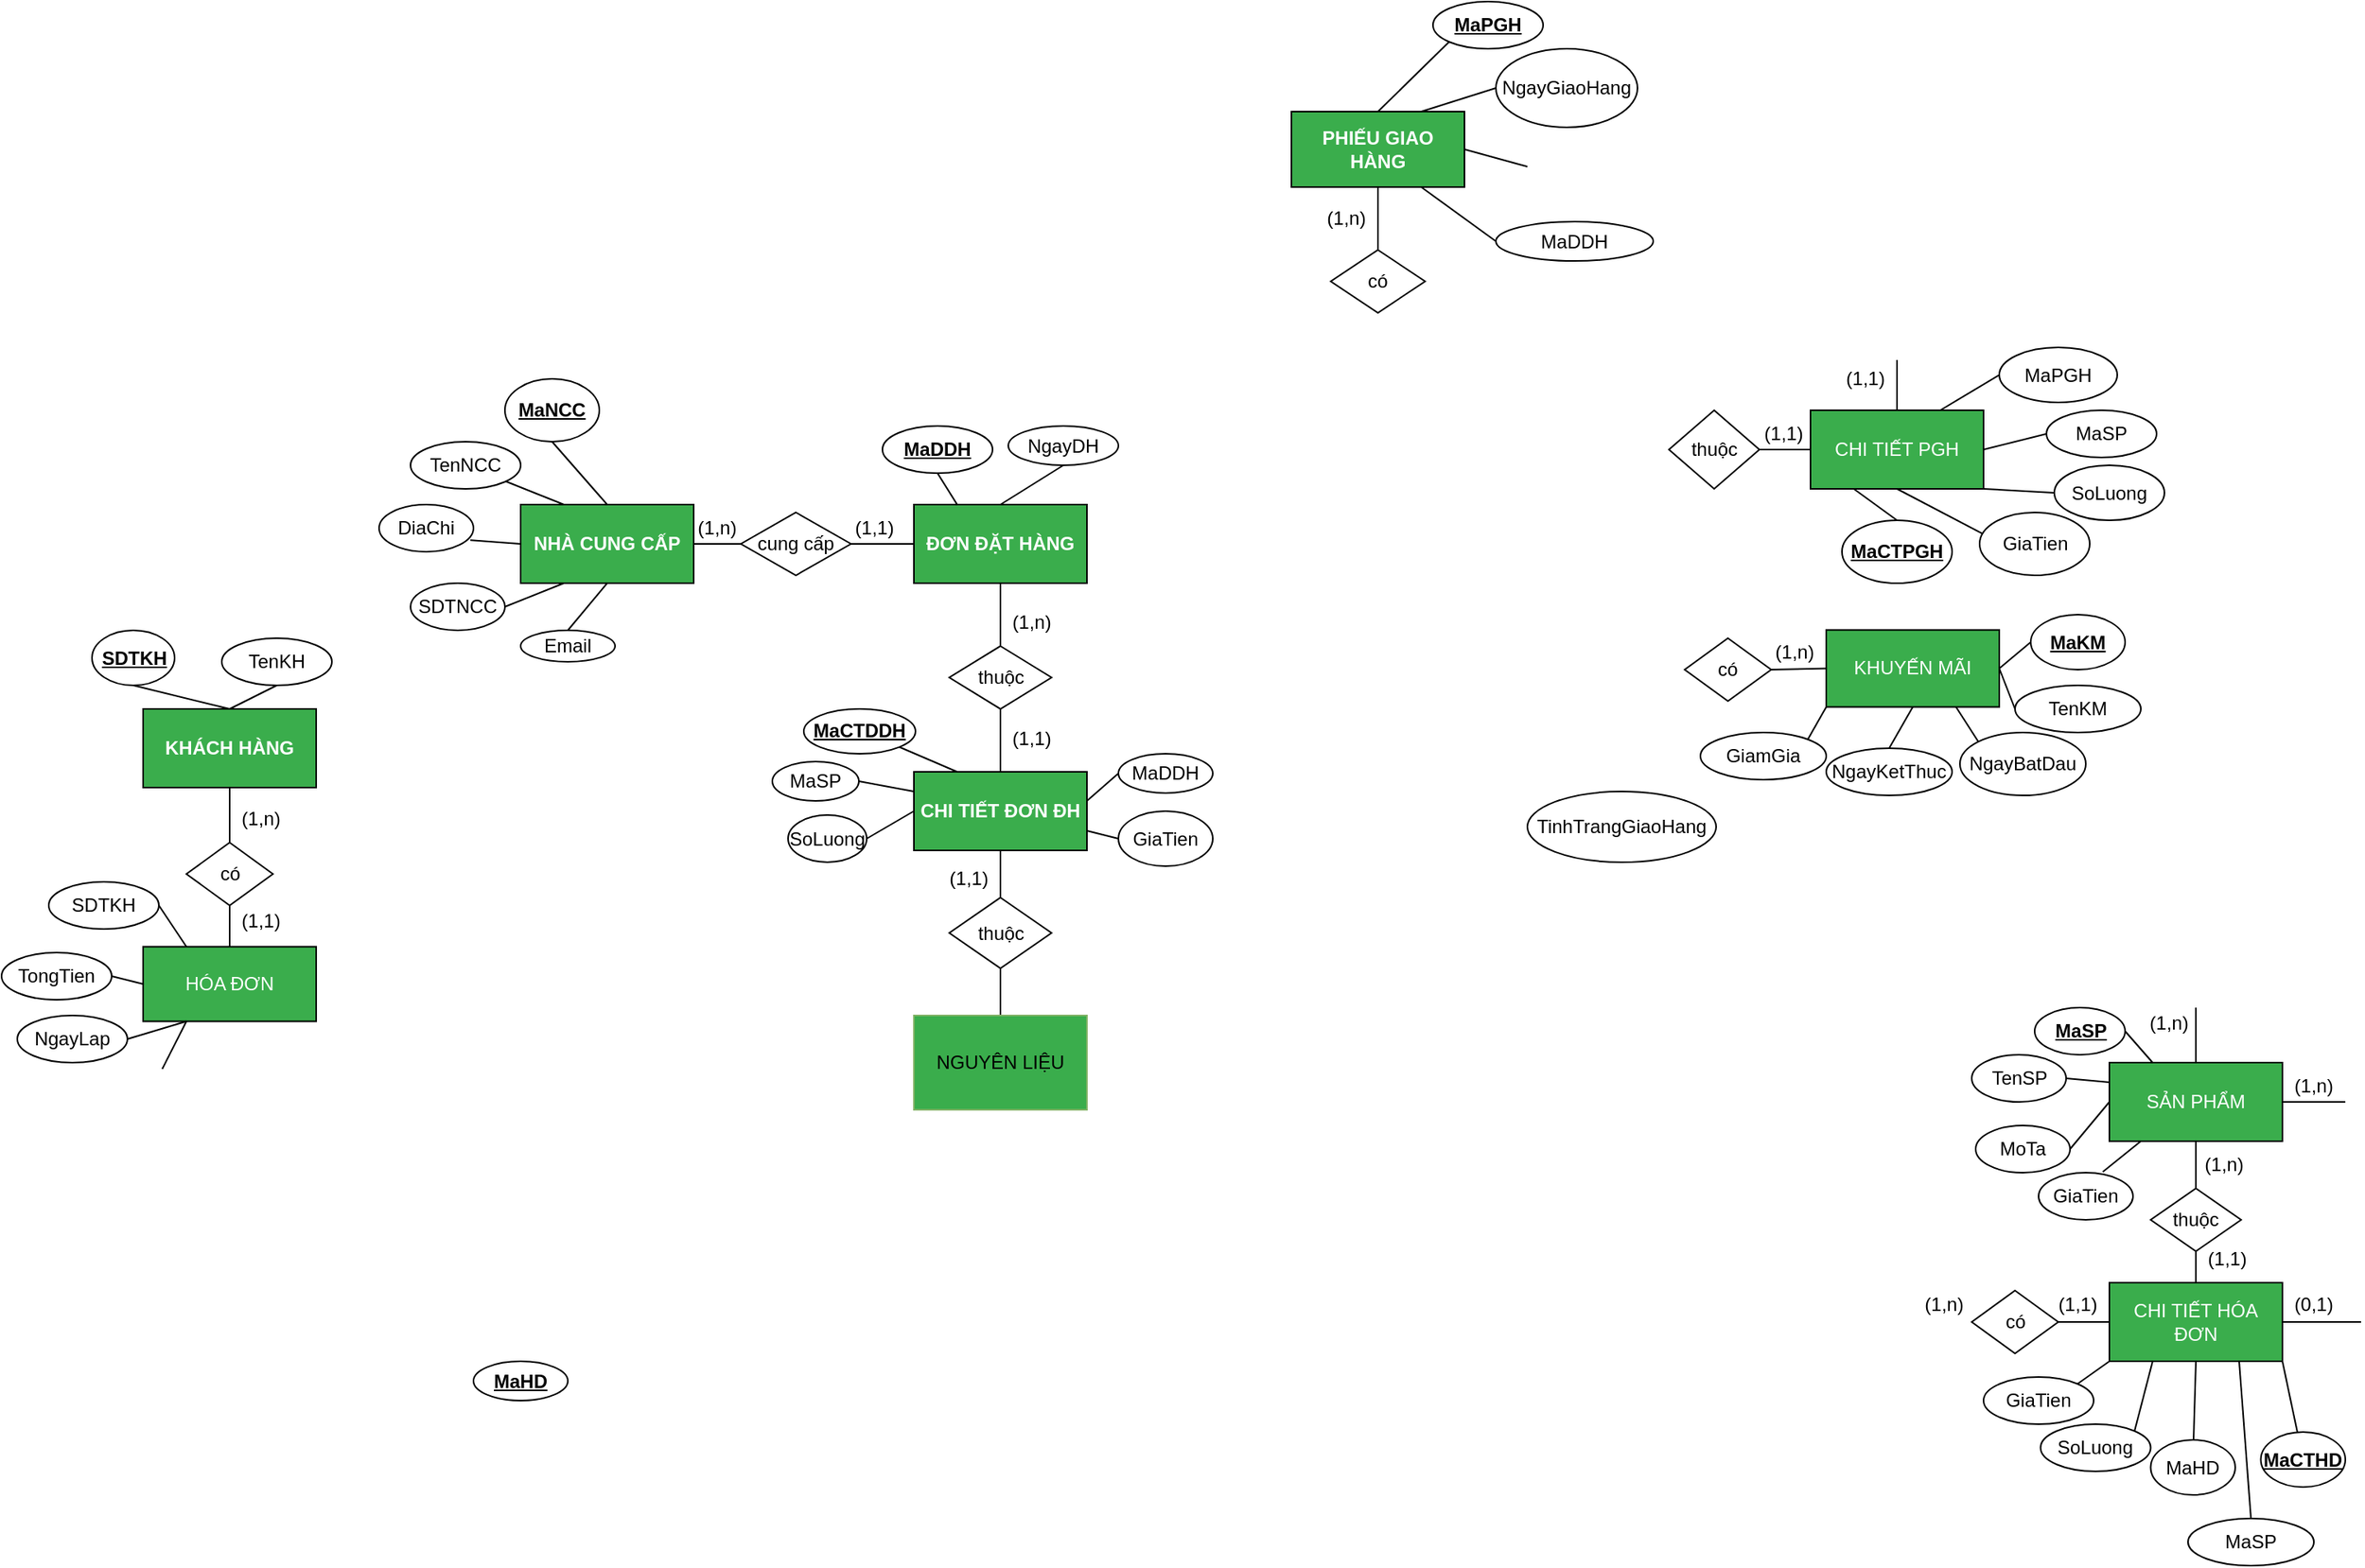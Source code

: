 <mxfile version="21.2.1" type="device">
  <diagram name="Trang-1" id="Jnu4Zh0SzcZ3p2nJcFpW">
    <mxGraphModel dx="2600" dy="1586" grid="1" gridSize="10" guides="1" tooltips="1" connect="1" arrows="1" fold="1" page="1" pageScale="1" pageWidth="1100" pageHeight="850" math="0" shadow="0">
      <root>
        <mxCell id="0" />
        <mxCell id="1" parent="0" />
        <mxCell id="5MQPCh5CGqPXgM4dFMeY-1" value="&lt;font color=&quot;#ffffff&quot;&gt;&lt;b&gt;NHÀ CUNG CẤP&lt;/b&gt;&lt;/font&gt;" style="rounded=0;whiteSpace=wrap;html=1;fillColor=#3AAD4C;" parent="1" vertex="1">
          <mxGeometry x="170" y="140" width="110" height="50" as="geometry" />
        </mxCell>
        <mxCell id="5MQPCh5CGqPXgM4dFMeY-3" value="NgayDH" style="ellipse;whiteSpace=wrap;html=1;" parent="1" vertex="1">
          <mxGeometry x="480" y="90" width="70" height="25" as="geometry" />
        </mxCell>
        <mxCell id="5MQPCh5CGqPXgM4dFMeY-4" value="&lt;b&gt;&lt;u&gt;MaDDH&lt;/u&gt;&lt;/b&gt;" style="ellipse;whiteSpace=wrap;html=1;" parent="1" vertex="1">
          <mxGeometry x="400" y="90" width="70" height="30" as="geometry" />
        </mxCell>
        <mxCell id="5MQPCh5CGqPXgM4dFMeY-5" value="Email" style="ellipse;whiteSpace=wrap;html=1;" parent="1" vertex="1">
          <mxGeometry x="170" y="220" width="60" height="20" as="geometry" />
        </mxCell>
        <mxCell id="5MQPCh5CGqPXgM4dFMeY-6" value="SDTNCC" style="ellipse;whiteSpace=wrap;html=1;" parent="1" vertex="1">
          <mxGeometry x="100" y="190" width="60" height="30" as="geometry" />
        </mxCell>
        <mxCell id="5MQPCh5CGqPXgM4dFMeY-7" value="DiaChi" style="ellipse;whiteSpace=wrap;html=1;" parent="1" vertex="1">
          <mxGeometry x="80" y="140" width="60" height="30" as="geometry" />
        </mxCell>
        <mxCell id="5MQPCh5CGqPXgM4dFMeY-8" value="TenNCC" style="ellipse;whiteSpace=wrap;html=1;" parent="1" vertex="1">
          <mxGeometry x="100" y="100" width="70" height="30" as="geometry" />
        </mxCell>
        <mxCell id="5MQPCh5CGqPXgM4dFMeY-9" value="&lt;b&gt;&lt;u&gt;MaNCC&lt;/u&gt;&lt;/b&gt;" style="ellipse;whiteSpace=wrap;html=1;" parent="1" vertex="1">
          <mxGeometry x="160" y="60" width="60" height="40" as="geometry" />
        </mxCell>
        <mxCell id="5MQPCh5CGqPXgM4dFMeY-10" value="" style="endArrow=none;html=1;rounded=0;exitX=0.5;exitY=1;exitDx=0;exitDy=0;entryX=0.5;entryY=0;entryDx=0;entryDy=0;" parent="1" source="5MQPCh5CGqPXgM4dFMeY-9" target="5MQPCh5CGqPXgM4dFMeY-1" edge="1">
          <mxGeometry width="50" height="50" relative="1" as="geometry">
            <mxPoint x="320" y="160" as="sourcePoint" />
            <mxPoint x="370" y="110" as="targetPoint" />
          </mxGeometry>
        </mxCell>
        <mxCell id="5MQPCh5CGqPXgM4dFMeY-11" value="" style="endArrow=none;html=1;rounded=0;entryX=0.25;entryY=0;entryDx=0;entryDy=0;" parent="1" source="5MQPCh5CGqPXgM4dFMeY-8" target="5MQPCh5CGqPXgM4dFMeY-1" edge="1">
          <mxGeometry width="50" height="50" relative="1" as="geometry">
            <mxPoint x="330" y="170" as="sourcePoint" />
            <mxPoint x="380" y="120" as="targetPoint" />
          </mxGeometry>
        </mxCell>
        <mxCell id="5MQPCh5CGqPXgM4dFMeY-12" value="" style="endArrow=none;html=1;rounded=0;exitX=0.967;exitY=0.753;exitDx=0;exitDy=0;exitPerimeter=0;entryX=0;entryY=0.5;entryDx=0;entryDy=0;" parent="1" source="5MQPCh5CGqPXgM4dFMeY-7" target="5MQPCh5CGqPXgM4dFMeY-1" edge="1">
          <mxGeometry width="50" height="50" relative="1" as="geometry">
            <mxPoint x="340" y="180" as="sourcePoint" />
            <mxPoint x="390" y="130" as="targetPoint" />
          </mxGeometry>
        </mxCell>
        <mxCell id="5MQPCh5CGqPXgM4dFMeY-13" value="" style="endArrow=none;html=1;rounded=0;exitX=1;exitY=0.5;exitDx=0;exitDy=0;entryX=0.25;entryY=1;entryDx=0;entryDy=0;" parent="1" source="5MQPCh5CGqPXgM4dFMeY-6" target="5MQPCh5CGqPXgM4dFMeY-1" edge="1">
          <mxGeometry width="50" height="50" relative="1" as="geometry">
            <mxPoint x="350" y="190" as="sourcePoint" />
            <mxPoint x="400" y="140" as="targetPoint" />
          </mxGeometry>
        </mxCell>
        <mxCell id="5MQPCh5CGqPXgM4dFMeY-14" value="" style="endArrow=none;html=1;rounded=0;exitX=0.5;exitY=0;exitDx=0;exitDy=0;entryX=0.5;entryY=1;entryDx=0;entryDy=0;" parent="1" source="5MQPCh5CGqPXgM4dFMeY-5" target="5MQPCh5CGqPXgM4dFMeY-1" edge="1">
          <mxGeometry width="50" height="50" relative="1" as="geometry">
            <mxPoint x="360" y="200" as="sourcePoint" />
            <mxPoint x="410" y="150" as="targetPoint" />
          </mxGeometry>
        </mxCell>
        <mxCell id="5MQPCh5CGqPXgM4dFMeY-15" value="" style="endArrow=none;html=1;rounded=0;exitX=1;exitY=0.5;exitDx=0;exitDy=0;entryX=0;entryY=0.5;entryDx=0;entryDy=0;" parent="1" source="5MQPCh5CGqPXgM4dFMeY-1" target="5MQPCh5CGqPXgM4dFMeY-16" edge="1">
          <mxGeometry width="50" height="50" relative="1" as="geometry">
            <mxPoint x="330" y="260" as="sourcePoint" />
            <mxPoint x="390" y="210" as="targetPoint" />
          </mxGeometry>
        </mxCell>
        <mxCell id="5MQPCh5CGqPXgM4dFMeY-16" value="cung cấp" style="rhombus;whiteSpace=wrap;html=1;" parent="1" vertex="1">
          <mxGeometry x="310" y="145" width="70" height="40" as="geometry" />
        </mxCell>
        <mxCell id="5MQPCh5CGqPXgM4dFMeY-18" value="" style="endArrow=none;html=1;rounded=0;exitX=1;exitY=0.5;exitDx=0;exitDy=0;entryX=0;entryY=0.5;entryDx=0;entryDy=0;" parent="1" source="5MQPCh5CGqPXgM4dFMeY-16" target="5MQPCh5CGqPXgM4dFMeY-19" edge="1">
          <mxGeometry width="50" height="50" relative="1" as="geometry">
            <mxPoint x="370" y="280" as="sourcePoint" />
            <mxPoint x="400" y="170" as="targetPoint" />
          </mxGeometry>
        </mxCell>
        <mxCell id="5MQPCh5CGqPXgM4dFMeY-19" value="&lt;font color=&quot;#ffffff&quot;&gt;&lt;b&gt;ĐƠN ĐẶT HÀNG&lt;/b&gt;&lt;/font&gt;" style="rounded=0;whiteSpace=wrap;html=1;fillColor=#3AAD4C;" parent="1" vertex="1">
          <mxGeometry x="420" y="140" width="110" height="50" as="geometry" />
        </mxCell>
        <mxCell id="5MQPCh5CGqPXgM4dFMeY-20" value="" style="endArrow=none;html=1;rounded=0;exitX=0.5;exitY=1;exitDx=0;exitDy=0;entryX=0.5;entryY=0;entryDx=0;entryDy=0;" parent="1" source="5MQPCh5CGqPXgM4dFMeY-3" target="5MQPCh5CGqPXgM4dFMeY-19" edge="1">
          <mxGeometry width="50" height="50" relative="1" as="geometry">
            <mxPoint x="510" y="320" as="sourcePoint" />
            <mxPoint x="560" y="270" as="targetPoint" />
          </mxGeometry>
        </mxCell>
        <mxCell id="5MQPCh5CGqPXgM4dFMeY-21" value="" style="endArrow=none;html=1;rounded=0;entryX=0.5;entryY=1;entryDx=0;entryDy=0;exitX=0.25;exitY=0;exitDx=0;exitDy=0;" parent="1" source="5MQPCh5CGqPXgM4dFMeY-19" target="5MQPCh5CGqPXgM4dFMeY-4" edge="1">
          <mxGeometry width="50" height="50" relative="1" as="geometry">
            <mxPoint x="430" y="290" as="sourcePoint" />
            <mxPoint x="480" y="240" as="targetPoint" />
          </mxGeometry>
        </mxCell>
        <mxCell id="5MQPCh5CGqPXgM4dFMeY-22" value="" style="endArrow=none;html=1;rounded=0;entryX=0.5;entryY=1;entryDx=0;entryDy=0;exitX=0.5;exitY=0;exitDx=0;exitDy=0;" parent="1" source="5MQPCh5CGqPXgM4dFMeY-24" target="5MQPCh5CGqPXgM4dFMeY-19" edge="1">
          <mxGeometry width="50" height="50" relative="1" as="geometry">
            <mxPoint x="470" y="240" as="sourcePoint" />
            <mxPoint x="450" y="350" as="targetPoint" />
          </mxGeometry>
        </mxCell>
        <mxCell id="5MQPCh5CGqPXgM4dFMeY-23" value="&lt;b&gt;&lt;font color=&quot;#ffffff&quot;&gt;CHI TIẾT ĐƠN ĐH&lt;/font&gt;&lt;/b&gt;" style="rounded=0;whiteSpace=wrap;html=1;fillColor=#3AAD4C;" parent="1" vertex="1">
          <mxGeometry x="420" y="310" width="110" height="50" as="geometry" />
        </mxCell>
        <mxCell id="5MQPCh5CGqPXgM4dFMeY-24" value="thuộc" style="rhombus;whiteSpace=wrap;html=1;" parent="1" vertex="1">
          <mxGeometry x="442.5" y="230" width="65" height="40" as="geometry" />
        </mxCell>
        <mxCell id="5MQPCh5CGqPXgM4dFMeY-25" value="" style="endArrow=none;html=1;rounded=0;entryX=0.5;entryY=1;entryDx=0;entryDy=0;exitX=0.5;exitY=0;exitDx=0;exitDy=0;" parent="1" source="5MQPCh5CGqPXgM4dFMeY-23" target="5MQPCh5CGqPXgM4dFMeY-24" edge="1">
          <mxGeometry width="50" height="50" relative="1" as="geometry">
            <mxPoint x="475" y="340" as="sourcePoint" />
            <mxPoint x="520" y="330" as="targetPoint" />
          </mxGeometry>
        </mxCell>
        <mxCell id="5MQPCh5CGqPXgM4dFMeY-26" value="GiaTien" style="ellipse;whiteSpace=wrap;html=1;" parent="1" vertex="1">
          <mxGeometry x="550" y="335" width="60" height="35" as="geometry" />
        </mxCell>
        <mxCell id="5MQPCh5CGqPXgM4dFMeY-27" value="GiaTien" style="ellipse;whiteSpace=wrap;html=1;" parent="1" vertex="1">
          <mxGeometry x="1135" y="565" width="60" height="30" as="geometry" />
        </mxCell>
        <mxCell id="5MQPCh5CGqPXgM4dFMeY-28" value="MoTa" style="ellipse;whiteSpace=wrap;html=1;" parent="1" vertex="1">
          <mxGeometry x="1095" y="535" width="60" height="30" as="geometry" />
        </mxCell>
        <mxCell id="5MQPCh5CGqPXgM4dFMeY-29" value="TenSP" style="ellipse;whiteSpace=wrap;html=1;" parent="1" vertex="1">
          <mxGeometry x="1092.5" y="490" width="60" height="30" as="geometry" />
        </mxCell>
        <mxCell id="5MQPCh5CGqPXgM4dFMeY-30" value="&lt;b&gt;&lt;u&gt;MaSP&lt;/u&gt;&lt;/b&gt;" style="ellipse;whiteSpace=wrap;html=1;" parent="1" vertex="1">
          <mxGeometry x="1132.5" y="460" width="57.5" height="30" as="geometry" />
        </mxCell>
        <mxCell id="5MQPCh5CGqPXgM4dFMeY-32" value="SoLuong" style="ellipse;whiteSpace=wrap;html=1;" parent="1" vertex="1">
          <mxGeometry x="340" y="337.5" width="50" height="30" as="geometry" />
        </mxCell>
        <mxCell id="5MQPCh5CGqPXgM4dFMeY-33" value="MaSP" style="ellipse;whiteSpace=wrap;html=1;" parent="1" vertex="1">
          <mxGeometry x="330" y="303.5" width="55" height="25" as="geometry" />
        </mxCell>
        <mxCell id="5MQPCh5CGqPXgM4dFMeY-34" value="&lt;b&gt;&lt;u&gt;MaCTDDH&lt;/u&gt;&lt;/b&gt;" style="ellipse;whiteSpace=wrap;html=1;" parent="1" vertex="1">
          <mxGeometry x="350" y="270" width="71" height="28.5" as="geometry" />
        </mxCell>
        <mxCell id="5MQPCh5CGqPXgM4dFMeY-35" value="" style="endArrow=none;html=1;rounded=0;entryX=0.5;entryY=1;entryDx=0;entryDy=0;exitX=0.5;exitY=0;exitDx=0;exitDy=0;" parent="1" source="5MQPCh5CGqPXgM4dFMeY-36" target="5MQPCh5CGqPXgM4dFMeY-23" edge="1">
          <mxGeometry width="50" height="50" relative="1" as="geometry">
            <mxPoint x="475" y="400" as="sourcePoint" />
            <mxPoint x="560" y="270" as="targetPoint" />
          </mxGeometry>
        </mxCell>
        <mxCell id="5MQPCh5CGqPXgM4dFMeY-36" value="thuộc" style="rhombus;whiteSpace=wrap;html=1;" parent="1" vertex="1">
          <mxGeometry x="442.5" y="390" width="65" height="45" as="geometry" />
        </mxCell>
        <mxCell id="5MQPCh5CGqPXgM4dFMeY-37" value="" style="endArrow=none;html=1;rounded=0;entryX=0.5;entryY=1;entryDx=0;entryDy=0;exitX=0.5;exitY=0;exitDx=0;exitDy=0;" parent="1" source="5MQPCh5CGqPXgM4dFMeY-38" edge="1">
          <mxGeometry width="50" height="50" relative="1" as="geometry">
            <mxPoint x="1235" y="495" as="sourcePoint" />
            <mxPoint x="1235" y="460" as="targetPoint" />
          </mxGeometry>
        </mxCell>
        <mxCell id="5MQPCh5CGqPXgM4dFMeY-38" value="&lt;font color=&quot;#ffffff&quot;&gt;SẢN PHẨM&lt;/font&gt;" style="rounded=0;whiteSpace=wrap;html=1;fillColor=#3AAD4C;" parent="1" vertex="1">
          <mxGeometry x="1180" y="495" width="110" height="50" as="geometry" />
        </mxCell>
        <mxCell id="5MQPCh5CGqPXgM4dFMeY-40" value="" style="endArrow=none;html=1;rounded=0;exitX=0;exitY=0.5;exitDx=0;exitDy=0;entryX=1;entryY=0.25;entryDx=0;entryDy=0;" parent="1" source="5MQPCh5CGqPXgM4dFMeY-26" edge="1">
          <mxGeometry width="50" height="50" relative="1" as="geometry">
            <mxPoint x="710" y="317.5" as="sourcePoint" />
            <mxPoint x="530" y="347.5" as="targetPoint" />
          </mxGeometry>
        </mxCell>
        <mxCell id="5MQPCh5CGqPXgM4dFMeY-41" value="" style="endArrow=none;html=1;rounded=0;exitX=1;exitY=0.5;exitDx=0;exitDy=0;entryX=0;entryY=0.5;entryDx=0;entryDy=0;" parent="1" source="5MQPCh5CGqPXgM4dFMeY-32" target="5MQPCh5CGqPXgM4dFMeY-23" edge="1">
          <mxGeometry width="50" height="50" relative="1" as="geometry">
            <mxPoint x="510" y="320" as="sourcePoint" />
            <mxPoint x="560" y="270" as="targetPoint" />
          </mxGeometry>
        </mxCell>
        <mxCell id="5MQPCh5CGqPXgM4dFMeY-42" value="" style="endArrow=none;html=1;rounded=0;entryX=1;entryY=0.5;entryDx=0;entryDy=0;exitX=0;exitY=0.25;exitDx=0;exitDy=0;" parent="1" source="5MQPCh5CGqPXgM4dFMeY-23" target="5MQPCh5CGqPXgM4dFMeY-33" edge="1">
          <mxGeometry width="50" height="50" relative="1" as="geometry">
            <mxPoint x="525" y="310" as="sourcePoint" />
            <mxPoint x="575" y="260" as="targetPoint" />
          </mxGeometry>
        </mxCell>
        <mxCell id="5MQPCh5CGqPXgM4dFMeY-43" value="" style="endArrow=none;html=1;rounded=0;entryX=1;entryY=1;entryDx=0;entryDy=0;exitX=0.25;exitY=0;exitDx=0;exitDy=0;" parent="1" source="5MQPCh5CGqPXgM4dFMeY-23" target="5MQPCh5CGqPXgM4dFMeY-34" edge="1">
          <mxGeometry width="50" height="50" relative="1" as="geometry">
            <mxPoint x="510" y="320" as="sourcePoint" />
            <mxPoint x="560" y="270" as="targetPoint" />
          </mxGeometry>
        </mxCell>
        <mxCell id="5MQPCh5CGqPXgM4dFMeY-44" value="" style="endArrow=none;html=1;rounded=0;" parent="1" edge="1">
          <mxGeometry width="50" height="50" relative="1" as="geometry">
            <mxPoint x="1105" y="470" as="sourcePoint" />
            <mxPoint x="1105" y="470" as="targetPoint" />
            <Array as="points">
              <mxPoint x="1105" y="470" />
            </Array>
          </mxGeometry>
        </mxCell>
        <mxCell id="5MQPCh5CGqPXgM4dFMeY-49" value="" style="endArrow=none;html=1;rounded=0;entryX=0.5;entryY=1;entryDx=0;entryDy=0;exitX=0.5;exitY=0;exitDx=0;exitDy=0;" parent="1" source="5MQPCh5CGqPXgM4dFMeY-50" target="5MQPCh5CGqPXgM4dFMeY-38" edge="1">
          <mxGeometry width="50" height="50" relative="1" as="geometry">
            <mxPoint x="1235" y="585" as="sourcePoint" />
            <mxPoint x="1180" y="595" as="targetPoint" />
          </mxGeometry>
        </mxCell>
        <mxCell id="5MQPCh5CGqPXgM4dFMeY-50" value="thuộc" style="rhombus;whiteSpace=wrap;html=1;" parent="1" vertex="1">
          <mxGeometry x="1206.25" y="575" width="57.5" height="40" as="geometry" />
        </mxCell>
        <mxCell id="5MQPCh5CGqPXgM4dFMeY-51" value="" style="endArrow=none;html=1;rounded=0;entryX=0.5;entryY=1;entryDx=0;entryDy=0;exitX=0.5;exitY=0;exitDx=0;exitDy=0;" parent="1" source="5MQPCh5CGqPXgM4dFMeY-52" target="5MQPCh5CGqPXgM4dFMeY-50" edge="1">
          <mxGeometry width="50" height="50" relative="1" as="geometry">
            <mxPoint x="1235" y="645" as="sourcePoint" />
            <mxPoint x="1180" y="665" as="targetPoint" />
          </mxGeometry>
        </mxCell>
        <mxCell id="5MQPCh5CGqPXgM4dFMeY-52" value="&lt;font color=&quot;#ffffff&quot;&gt;CHI TIẾT HÓA ĐƠN&lt;/font&gt;" style="rounded=0;whiteSpace=wrap;html=1;fillColor=#3AAD4C;" parent="1" vertex="1">
          <mxGeometry x="1180" y="635" width="110" height="50" as="geometry" />
        </mxCell>
        <mxCell id="5MQPCh5CGqPXgM4dFMeY-53" value="" style="endArrow=none;html=1;rounded=0;entryX=0;entryY=0.5;entryDx=0;entryDy=0;exitX=1;exitY=0.5;exitDx=0;exitDy=0;" parent="1" source="5MQPCh5CGqPXgM4dFMeY-54" target="5MQPCh5CGqPXgM4dFMeY-52" edge="1">
          <mxGeometry width="50" height="50" relative="1" as="geometry">
            <mxPoint x="1235" y="715" as="sourcePoint" />
            <mxPoint x="1320" y="475" as="targetPoint" />
            <Array as="points" />
          </mxGeometry>
        </mxCell>
        <mxCell id="5MQPCh5CGqPXgM4dFMeY-54" value="có" style="rhombus;whiteSpace=wrap;html=1;" parent="1" vertex="1">
          <mxGeometry x="1092.5" y="640" width="55" height="40" as="geometry" />
        </mxCell>
        <mxCell id="5MQPCh5CGqPXgM4dFMeY-56" value="&lt;font color=&quot;#ffffff&quot;&gt;HÓA ĐƠN&lt;/font&gt;" style="rounded=0;whiteSpace=wrap;html=1;fillColor=#3AAD4C;" parent="1" vertex="1">
          <mxGeometry x="-70" y="421.25" width="110" height="47.5" as="geometry" />
        </mxCell>
        <mxCell id="5MQPCh5CGqPXgM4dFMeY-57" value="&lt;font color=&quot;#ffffff&quot;&gt;KHUYẾN MÃI&lt;/font&gt;" style="rounded=0;whiteSpace=wrap;html=1;fillColor=#3AAD4C;" parent="1" vertex="1">
          <mxGeometry x="1000" y="219.75" width="110" height="49" as="geometry" />
        </mxCell>
        <mxCell id="5MQPCh5CGqPXgM4dFMeY-58" value="có" style="rhombus;whiteSpace=wrap;html=1;" parent="1" vertex="1">
          <mxGeometry x="910" y="225" width="55" height="40" as="geometry" />
        </mxCell>
        <mxCell id="5MQPCh5CGqPXgM4dFMeY-59" value="" style="endArrow=none;html=1;rounded=0;entryX=1;entryY=0.5;entryDx=0;entryDy=0;exitX=0;exitY=0.5;exitDx=0;exitDy=0;" parent="1" source="5MQPCh5CGqPXgM4dFMeY-57" target="5MQPCh5CGqPXgM4dFMeY-58" edge="1">
          <mxGeometry width="50" height="50" relative="1" as="geometry">
            <mxPoint x="520" y="410" as="sourcePoint" />
            <mxPoint x="570" y="360" as="targetPoint" />
          </mxGeometry>
        </mxCell>
        <mxCell id="5MQPCh5CGqPXgM4dFMeY-60" value="" style="endArrow=none;html=1;rounded=0;entryX=1;entryY=0.5;entryDx=0;entryDy=0;exitX=0;exitY=0.5;exitDx=0;exitDy=0;" parent="1" target="5MQPCh5CGqPXgM4dFMeY-52" edge="1">
          <mxGeometry width="50" height="50" relative="1" as="geometry">
            <mxPoint x="1340" y="660" as="sourcePoint" />
            <mxPoint x="1230" y="585" as="targetPoint" />
          </mxGeometry>
        </mxCell>
        <mxCell id="5MQPCh5CGqPXgM4dFMeY-61" value="" style="endArrow=none;html=1;rounded=0;entryX=0.5;entryY=0;entryDx=0;entryDy=0;exitX=0.5;exitY=1;exitDx=0;exitDy=0;" parent="1" source="5MQPCh5CGqPXgM4dFMeY-62" target="5MQPCh5CGqPXgM4dFMeY-56" edge="1">
          <mxGeometry width="50" height="50" relative="1" as="geometry">
            <mxPoint x="-15" y="380" as="sourcePoint" />
            <mxPoint x="290" y="220" as="targetPoint" />
          </mxGeometry>
        </mxCell>
        <mxCell id="5MQPCh5CGqPXgM4dFMeY-62" value="có" style="rhombus;whiteSpace=wrap;html=1;" parent="1" vertex="1">
          <mxGeometry x="-42.5" y="355" width="55" height="40" as="geometry" />
        </mxCell>
        <mxCell id="5MQPCh5CGqPXgM4dFMeY-63" value="" style="endArrow=none;html=1;rounded=0;exitX=0.5;exitY=0;exitDx=0;exitDy=0;entryX=0.5;entryY=1;entryDx=0;entryDy=0;" parent="1" source="5MQPCh5CGqPXgM4dFMeY-62" target="5MQPCh5CGqPXgM4dFMeY-64" edge="1">
          <mxGeometry width="50" height="50" relative="1" as="geometry">
            <mxPoint x="50" y="455" as="sourcePoint" />
            <mxPoint x="-15" y="330" as="targetPoint" />
          </mxGeometry>
        </mxCell>
        <mxCell id="5MQPCh5CGqPXgM4dFMeY-64" value="&lt;b&gt;&lt;font color=&quot;#ffffff&quot;&gt;KHÁCH HÀNG&lt;/font&gt;&lt;/b&gt;" style="rounded=0;whiteSpace=wrap;html=1;fillColor=#3AAD4C;" parent="1" vertex="1">
          <mxGeometry x="-70" y="270" width="110" height="50" as="geometry" />
        </mxCell>
        <mxCell id="5MQPCh5CGqPXgM4dFMeY-66" value="" style="endArrow=none;html=1;rounded=0;entryX=1;entryY=0.5;entryDx=0;entryDy=0;exitX=0.25;exitY=0;exitDx=0;exitDy=0;" parent="1" source="5MQPCh5CGqPXgM4dFMeY-38" target="5MQPCh5CGqPXgM4dFMeY-30" edge="1">
          <mxGeometry width="50" height="50" relative="1" as="geometry">
            <mxPoint x="1250" y="485" as="sourcePoint" />
            <mxPoint x="1300" y="435" as="targetPoint" />
          </mxGeometry>
        </mxCell>
        <mxCell id="5MQPCh5CGqPXgM4dFMeY-67" value="" style="endArrow=none;html=1;rounded=0;exitX=0.68;exitY=-0.016;exitDx=0;exitDy=0;exitPerimeter=0;" parent="1" source="5MQPCh5CGqPXgM4dFMeY-27" edge="1">
          <mxGeometry width="50" height="50" relative="1" as="geometry">
            <mxPoint x="1250" y="485" as="sourcePoint" />
            <mxPoint x="1200" y="545" as="targetPoint" />
          </mxGeometry>
        </mxCell>
        <mxCell id="5MQPCh5CGqPXgM4dFMeY-68" value="" style="endArrow=none;html=1;rounded=0;exitX=1;exitY=0.5;exitDx=0;exitDy=0;entryX=0;entryY=0.5;entryDx=0;entryDy=0;" parent="1" source="5MQPCh5CGqPXgM4dFMeY-28" target="5MQPCh5CGqPXgM4dFMeY-38" edge="1">
          <mxGeometry width="50" height="50" relative="1" as="geometry">
            <mxPoint x="1250" y="485" as="sourcePoint" />
            <mxPoint x="1300" y="435" as="targetPoint" />
          </mxGeometry>
        </mxCell>
        <mxCell id="5MQPCh5CGqPXgM4dFMeY-69" value="" style="endArrow=none;html=1;rounded=0;entryX=1;entryY=0.5;entryDx=0;entryDy=0;exitX=0;exitY=0.25;exitDx=0;exitDy=0;" parent="1" source="5MQPCh5CGqPXgM4dFMeY-38" target="5MQPCh5CGqPXgM4dFMeY-29" edge="1">
          <mxGeometry width="50" height="50" relative="1" as="geometry">
            <mxPoint x="1250" y="485" as="sourcePoint" />
            <mxPoint x="1300" y="435" as="targetPoint" />
          </mxGeometry>
        </mxCell>
        <mxCell id="5MQPCh5CGqPXgM4dFMeY-70" value="" style="endArrow=none;html=1;rounded=0;entryX=1;entryY=0.5;entryDx=0;entryDy=0;exitX=0;exitY=0.5;exitDx=0;exitDy=0;" parent="1" target="5MQPCh5CGqPXgM4dFMeY-38" edge="1">
          <mxGeometry width="50" height="50" relative="1" as="geometry">
            <mxPoint x="1330" y="520" as="sourcePoint" />
            <mxPoint x="1300" y="435" as="targetPoint" />
          </mxGeometry>
        </mxCell>
        <mxCell id="5MQPCh5CGqPXgM4dFMeY-71" value="thuộc" style="rhombus;whiteSpace=wrap;html=1;" parent="1" vertex="1">
          <mxGeometry x="900" y="80" width="57.5" height="50" as="geometry" />
        </mxCell>
        <mxCell id="5MQPCh5CGqPXgM4dFMeY-73" value="" style="endArrow=none;html=1;rounded=0;exitX=1;exitY=0.5;exitDx=0;exitDy=0;entryX=0;entryY=0.5;entryDx=0;entryDy=0;" parent="1" source="5MQPCh5CGqPXgM4dFMeY-71" target="5MQPCh5CGqPXgM4dFMeY-74" edge="1">
          <mxGeometry width="50" height="50" relative="1" as="geometry">
            <mxPoint x="1030" y="130" as="sourcePoint" />
            <mxPoint x="990" y="105" as="targetPoint" />
            <Array as="points" />
          </mxGeometry>
        </mxCell>
        <mxCell id="5MQPCh5CGqPXgM4dFMeY-74" value="&lt;font color=&quot;#ffffff&quot;&gt;CHI TIẾT PGH&lt;/font&gt;" style="rounded=0;whiteSpace=wrap;html=1;fillColor=#3AAD4C;" parent="1" vertex="1">
          <mxGeometry x="990" y="80" width="110" height="50" as="geometry" />
        </mxCell>
        <mxCell id="5MQPCh5CGqPXgM4dFMeY-76" value="" style="endArrow=none;html=1;rounded=0;exitX=0.5;exitY=0;exitDx=0;exitDy=0;entryX=0.5;entryY=1;entryDx=0;entryDy=0;" parent="1" source="5MQPCh5CGqPXgM4dFMeY-74" edge="1">
          <mxGeometry width="50" height="50" relative="1" as="geometry">
            <mxPoint x="960" y="10" as="sourcePoint" />
            <mxPoint x="1045" y="48" as="targetPoint" />
          </mxGeometry>
        </mxCell>
        <mxCell id="5MQPCh5CGqPXgM4dFMeY-77" value="có" style="rhombus;whiteSpace=wrap;html=1;" parent="1" vertex="1">
          <mxGeometry x="685" y="-22" width="60" height="40" as="geometry" />
        </mxCell>
        <mxCell id="5MQPCh5CGqPXgM4dFMeY-78" value="" style="endArrow=none;html=1;rounded=0;exitX=0.5;exitY=0;exitDx=0;exitDy=0;entryX=0.5;entryY=1;entryDx=0;entryDy=0;" parent="1" source="5MQPCh5CGqPXgM4dFMeY-77" target="5MQPCh5CGqPXgM4dFMeY-79" edge="1">
          <mxGeometry width="50" height="50" relative="1" as="geometry">
            <mxPoint x="640" y="-50" as="sourcePoint" />
            <mxPoint x="690" y="-100" as="targetPoint" />
          </mxGeometry>
        </mxCell>
        <mxCell id="5MQPCh5CGqPXgM4dFMeY-79" value="&lt;b&gt;&lt;font color=&quot;#ffffff&quot;&gt;PHIẾU GIAO HÀNG&lt;/font&gt;&lt;/b&gt;" style="rounded=0;whiteSpace=wrap;html=1;fillColor=#3AAD4C;" parent="1" vertex="1">
          <mxGeometry x="660" y="-110" width="110" height="48" as="geometry" />
        </mxCell>
        <mxCell id="5MQPCh5CGqPXgM4dFMeY-80" value="MaSP" style="ellipse;whiteSpace=wrap;html=1;" parent="1" vertex="1">
          <mxGeometry x="1140" y="80" width="70" height="30" as="geometry" />
        </mxCell>
        <mxCell id="5MQPCh5CGqPXgM4dFMeY-81" value="MaPGH" style="ellipse;whiteSpace=wrap;html=1;" parent="1" vertex="1">
          <mxGeometry x="1110" y="40" width="75" height="35" as="geometry" />
        </mxCell>
        <mxCell id="5MQPCh5CGqPXgM4dFMeY-82" value="MaDDH" style="ellipse;whiteSpace=wrap;html=1;" parent="1" vertex="1">
          <mxGeometry x="790" y="-40" width="100" height="25" as="geometry" />
        </mxCell>
        <mxCell id="5MQPCh5CGqPXgM4dFMeY-83" value="TinhTrangGiaoHang" style="ellipse;whiteSpace=wrap;html=1;" parent="1" vertex="1">
          <mxGeometry x="810" y="322.5" width="120" height="45" as="geometry" />
        </mxCell>
        <mxCell id="5MQPCh5CGqPXgM4dFMeY-84" value="NgayGiaoHang" style="ellipse;whiteSpace=wrap;html=1;" parent="1" vertex="1">
          <mxGeometry x="790" y="-150" width="90" height="50" as="geometry" />
        </mxCell>
        <mxCell id="5MQPCh5CGqPXgM4dFMeY-85" value="&lt;b&gt;&lt;u&gt;MaPGH&lt;/u&gt;&lt;/b&gt;" style="ellipse;whiteSpace=wrap;html=1;" parent="1" vertex="1">
          <mxGeometry x="750" y="-180" width="70" height="30" as="geometry" />
        </mxCell>
        <mxCell id="5MQPCh5CGqPXgM4dFMeY-87" value="" style="endArrow=none;html=1;rounded=0;entryX=0;entryY=0.5;entryDx=0;entryDy=0;exitX=0.75;exitY=1;exitDx=0;exitDy=0;" parent="1" source="5MQPCh5CGqPXgM4dFMeY-79" target="5MQPCh5CGqPXgM4dFMeY-82" edge="1">
          <mxGeometry width="50" height="50" relative="1" as="geometry">
            <mxPoint x="490" y="30" as="sourcePoint" />
            <mxPoint x="540" y="-20" as="targetPoint" />
          </mxGeometry>
        </mxCell>
        <mxCell id="5MQPCh5CGqPXgM4dFMeY-88" value="" style="endArrow=none;html=1;rounded=0;entryX=0;entryY=0.5;entryDx=0;entryDy=0;exitX=1;exitY=0.5;exitDx=0;exitDy=0;" parent="1" source="5MQPCh5CGqPXgM4dFMeY-79" edge="1">
          <mxGeometry width="50" height="50" relative="1" as="geometry">
            <mxPoint x="490" y="30" as="sourcePoint" />
            <mxPoint x="810" y="-75" as="targetPoint" />
          </mxGeometry>
        </mxCell>
        <mxCell id="5MQPCh5CGqPXgM4dFMeY-89" value="" style="endArrow=none;html=1;rounded=0;entryX=0;entryY=0.5;entryDx=0;entryDy=0;exitX=0.75;exitY=0;exitDx=0;exitDy=0;" parent="1" source="5MQPCh5CGqPXgM4dFMeY-79" target="5MQPCh5CGqPXgM4dFMeY-84" edge="1">
          <mxGeometry width="50" height="50" relative="1" as="geometry">
            <mxPoint x="490" y="30" as="sourcePoint" />
            <mxPoint x="540" y="-20" as="targetPoint" />
          </mxGeometry>
        </mxCell>
        <mxCell id="5MQPCh5CGqPXgM4dFMeY-90" value="" style="endArrow=none;html=1;rounded=0;entryX=0;entryY=1;entryDx=0;entryDy=0;exitX=0.5;exitY=0;exitDx=0;exitDy=0;" parent="1" source="5MQPCh5CGqPXgM4dFMeY-79" target="5MQPCh5CGqPXgM4dFMeY-85" edge="1">
          <mxGeometry width="50" height="50" relative="1" as="geometry">
            <mxPoint x="490" y="30" as="sourcePoint" />
            <mxPoint x="540" y="-20" as="targetPoint" />
          </mxGeometry>
        </mxCell>
        <mxCell id="5MQPCh5CGqPXgM4dFMeY-92" value="SoLuong" style="ellipse;whiteSpace=wrap;html=1;" parent="1" vertex="1">
          <mxGeometry x="1145" y="115" width="70" height="35" as="geometry" />
        </mxCell>
        <mxCell id="5MQPCh5CGqPXgM4dFMeY-93" value="GiaTien" style="ellipse;whiteSpace=wrap;html=1;" parent="1" vertex="1">
          <mxGeometry x="1097.5" y="145" width="70" height="40" as="geometry" />
        </mxCell>
        <mxCell id="5MQPCh5CGqPXgM4dFMeY-95" value="" style="endArrow=none;html=1;rounded=0;entryX=0.028;entryY=0.339;entryDx=0;entryDy=0;entryPerimeter=0;exitX=0.5;exitY=1;exitDx=0;exitDy=0;" parent="1" source="5MQPCh5CGqPXgM4dFMeY-74" target="5MQPCh5CGqPXgM4dFMeY-93" edge="1">
          <mxGeometry width="50" height="50" relative="1" as="geometry">
            <mxPoint x="820" y="60" as="sourcePoint" />
            <mxPoint x="870" y="10" as="targetPoint" />
          </mxGeometry>
        </mxCell>
        <mxCell id="5MQPCh5CGqPXgM4dFMeY-96" value="" style="endArrow=none;html=1;rounded=0;entryX=0;entryY=0.5;entryDx=0;entryDy=0;exitX=1;exitY=1;exitDx=0;exitDy=0;" parent="1" source="5MQPCh5CGqPXgM4dFMeY-74" target="5MQPCh5CGqPXgM4dFMeY-92" edge="1">
          <mxGeometry width="50" height="50" relative="1" as="geometry">
            <mxPoint x="820" y="60" as="sourcePoint" />
            <mxPoint x="870" y="10" as="targetPoint" />
          </mxGeometry>
        </mxCell>
        <mxCell id="5MQPCh5CGqPXgM4dFMeY-97" value="" style="endArrow=none;html=1;rounded=0;entryX=0;entryY=0.5;entryDx=0;entryDy=0;exitX=1;exitY=0.5;exitDx=0;exitDy=0;" parent="1" source="5MQPCh5CGqPXgM4dFMeY-74" target="5MQPCh5CGqPXgM4dFMeY-80" edge="1">
          <mxGeometry width="50" height="50" relative="1" as="geometry">
            <mxPoint x="820" y="60" as="sourcePoint" />
            <mxPoint x="870" y="10" as="targetPoint" />
          </mxGeometry>
        </mxCell>
        <mxCell id="5MQPCh5CGqPXgM4dFMeY-98" value="" style="endArrow=none;html=1;rounded=0;entryX=0;entryY=0.5;entryDx=0;entryDy=0;exitX=0.75;exitY=0;exitDx=0;exitDy=0;" parent="1" source="5MQPCh5CGqPXgM4dFMeY-74" target="5MQPCh5CGqPXgM4dFMeY-81" edge="1">
          <mxGeometry width="50" height="50" relative="1" as="geometry">
            <mxPoint x="930" y="20" as="sourcePoint" />
            <mxPoint x="980" y="-30" as="targetPoint" />
          </mxGeometry>
        </mxCell>
        <mxCell id="5MQPCh5CGqPXgM4dFMeY-99" value="GiamGia" style="ellipse;whiteSpace=wrap;html=1;" parent="1" vertex="1">
          <mxGeometry x="920" y="285" width="80" height="30" as="geometry" />
        </mxCell>
        <mxCell id="5MQPCh5CGqPXgM4dFMeY-100" value="NgayKetThuc" style="ellipse;whiteSpace=wrap;html=1;" parent="1" vertex="1">
          <mxGeometry x="1000" y="295" width="80" height="30" as="geometry" />
        </mxCell>
        <mxCell id="5MQPCh5CGqPXgM4dFMeY-101" value="NgayBatDau" style="ellipse;whiteSpace=wrap;html=1;" parent="1" vertex="1">
          <mxGeometry x="1085" y="285" width="80" height="40" as="geometry" />
        </mxCell>
        <mxCell id="5MQPCh5CGqPXgM4dFMeY-102" value="TenKM" style="ellipse;whiteSpace=wrap;html=1;" parent="1" vertex="1">
          <mxGeometry x="1120" y="255" width="80" height="30" as="geometry" />
        </mxCell>
        <mxCell id="5MQPCh5CGqPXgM4dFMeY-103" value="&lt;b&gt;&lt;u&gt;MaKM&lt;/u&gt;&lt;/b&gt;" style="ellipse;whiteSpace=wrap;html=1;" parent="1" vertex="1">
          <mxGeometry x="1130" y="210" width="60" height="35" as="geometry" />
        </mxCell>
        <mxCell id="5MQPCh5CGqPXgM4dFMeY-105" value="" style="endArrow=none;html=1;rounded=0;entryX=0.5;entryY=1;entryDx=0;entryDy=0;exitX=0.5;exitY=0;exitDx=0;exitDy=0;" parent="1" source="5MQPCh5CGqPXgM4dFMeY-64" target="5MQPCh5CGqPXgM4dFMeY-131" edge="1">
          <mxGeometry width="50" height="50" relative="1" as="geometry">
            <mxPoint x="240" y="260" as="sourcePoint" />
            <mxPoint x="290" y="210" as="targetPoint" />
          </mxGeometry>
        </mxCell>
        <mxCell id="5MQPCh5CGqPXgM4dFMeY-106" value="" style="endArrow=none;html=1;rounded=0;exitX=1;exitY=0;exitDx=0;exitDy=0;entryX=0.25;entryY=1;entryDx=0;entryDy=0;" parent="1" target="5MQPCh5CGqPXgM4dFMeY-56" edge="1">
          <mxGeometry width="50" height="50" relative="1" as="geometry">
            <mxPoint x="-57.859" y="499.065" as="sourcePoint" />
            <mxPoint x="290" y="210" as="targetPoint" />
          </mxGeometry>
        </mxCell>
        <mxCell id="5MQPCh5CGqPXgM4dFMeY-107" value="" style="endArrow=none;html=1;rounded=0;entryX=0;entryY=1;entryDx=0;entryDy=0;exitX=1;exitY=0;exitDx=0;exitDy=0;" parent="1" source="5MQPCh5CGqPXgM4dFMeY-99" target="5MQPCh5CGqPXgM4dFMeY-57" edge="1">
          <mxGeometry width="50" height="50" relative="1" as="geometry">
            <mxPoint x="820" y="60" as="sourcePoint" />
            <mxPoint x="870" y="10" as="targetPoint" />
            <Array as="points" />
          </mxGeometry>
        </mxCell>
        <mxCell id="5MQPCh5CGqPXgM4dFMeY-108" value="" style="endArrow=none;html=1;rounded=0;entryX=0.5;entryY=1;entryDx=0;entryDy=0;exitX=0.5;exitY=0;exitDx=0;exitDy=0;" parent="1" source="5MQPCh5CGqPXgM4dFMeY-100" target="5MQPCh5CGqPXgM4dFMeY-57" edge="1">
          <mxGeometry width="50" height="50" relative="1" as="geometry">
            <mxPoint x="820" y="60" as="sourcePoint" />
            <mxPoint x="870" y="10" as="targetPoint" />
          </mxGeometry>
        </mxCell>
        <mxCell id="5MQPCh5CGqPXgM4dFMeY-109" value="" style="endArrow=none;html=1;rounded=0;entryX=0;entryY=0;entryDx=0;entryDy=0;exitX=0.75;exitY=1;exitDx=0;exitDy=0;" parent="1" source="5MQPCh5CGqPXgM4dFMeY-57" target="5MQPCh5CGqPXgM4dFMeY-101" edge="1">
          <mxGeometry width="50" height="50" relative="1" as="geometry">
            <mxPoint x="820" y="60" as="sourcePoint" />
            <mxPoint x="870" y="10" as="targetPoint" />
          </mxGeometry>
        </mxCell>
        <mxCell id="5MQPCh5CGqPXgM4dFMeY-110" value="" style="endArrow=none;html=1;rounded=0;entryX=0;entryY=0.5;entryDx=0;entryDy=0;exitX=1;exitY=0.5;exitDx=0;exitDy=0;" parent="1" source="5MQPCh5CGqPXgM4dFMeY-57" target="5MQPCh5CGqPXgM4dFMeY-102" edge="1">
          <mxGeometry width="50" height="50" relative="1" as="geometry">
            <mxPoint x="820" y="60" as="sourcePoint" />
            <mxPoint x="870" y="10" as="targetPoint" />
          </mxGeometry>
        </mxCell>
        <mxCell id="5MQPCh5CGqPXgM4dFMeY-111" value="" style="endArrow=none;html=1;rounded=0;entryX=0;entryY=0.5;entryDx=0;entryDy=0;exitX=1;exitY=0.5;exitDx=0;exitDy=0;" parent="1" source="5MQPCh5CGqPXgM4dFMeY-57" target="5MQPCh5CGqPXgM4dFMeY-103" edge="1">
          <mxGeometry width="50" height="50" relative="1" as="geometry">
            <mxPoint x="820" y="60" as="sourcePoint" />
            <mxPoint x="870" y="10" as="targetPoint" />
          </mxGeometry>
        </mxCell>
        <mxCell id="5MQPCh5CGqPXgM4dFMeY-112" value="GiaTien" style="ellipse;whiteSpace=wrap;html=1;" parent="1" vertex="1">
          <mxGeometry x="1100" y="695" width="70" height="30" as="geometry" />
        </mxCell>
        <mxCell id="5MQPCh5CGqPXgM4dFMeY-113" value="SoLuong" style="ellipse;whiteSpace=wrap;html=1;" parent="1" vertex="1">
          <mxGeometry x="1136.25" y="725" width="70" height="30" as="geometry" />
        </mxCell>
        <mxCell id="5MQPCh5CGqPXgM4dFMeY-114" value="MaSP" style="ellipse;whiteSpace=wrap;html=1;" parent="1" vertex="1">
          <mxGeometry x="1230" y="785" width="80" height="30" as="geometry" />
        </mxCell>
        <mxCell id="5MQPCh5CGqPXgM4dFMeY-115" value="MaHD" style="ellipse;whiteSpace=wrap;html=1;" parent="1" vertex="1">
          <mxGeometry x="1206.25" y="735" width="53.75" height="35" as="geometry" />
        </mxCell>
        <mxCell id="5MQPCh5CGqPXgM4dFMeY-116" value="" style="endArrow=none;html=1;rounded=0;exitX=1;exitY=0;exitDx=0;exitDy=0;entryX=0;entryY=1;entryDx=0;entryDy=0;" parent="1" source="5MQPCh5CGqPXgM4dFMeY-112" target="5MQPCh5CGqPXgM4dFMeY-52" edge="1">
          <mxGeometry width="50" height="50" relative="1" as="geometry">
            <mxPoint x="1250" y="475" as="sourcePoint" />
            <mxPoint x="1300" y="425" as="targetPoint" />
          </mxGeometry>
        </mxCell>
        <mxCell id="5MQPCh5CGqPXgM4dFMeY-117" value="" style="endArrow=none;html=1;rounded=0;entryX=1;entryY=0;entryDx=0;entryDy=0;exitX=0.25;exitY=1;exitDx=0;exitDy=0;" parent="1" source="5MQPCh5CGqPXgM4dFMeY-52" target="5MQPCh5CGqPXgM4dFMeY-113" edge="1">
          <mxGeometry width="50" height="50" relative="1" as="geometry">
            <mxPoint x="1250" y="475" as="sourcePoint" />
            <mxPoint x="1300" y="425" as="targetPoint" />
          </mxGeometry>
        </mxCell>
        <mxCell id="5MQPCh5CGqPXgM4dFMeY-118" value="" style="endArrow=none;html=1;rounded=0;entryX=0.5;entryY=1;entryDx=0;entryDy=0;" parent="1" source="5MQPCh5CGqPXgM4dFMeY-115" target="5MQPCh5CGqPXgM4dFMeY-52" edge="1">
          <mxGeometry width="50" height="50" relative="1" as="geometry">
            <mxPoint x="1250" y="475" as="sourcePoint" />
            <mxPoint x="1300" y="425" as="targetPoint" />
          </mxGeometry>
        </mxCell>
        <mxCell id="5MQPCh5CGqPXgM4dFMeY-119" value="" style="endArrow=none;html=1;rounded=0;entryX=0.5;entryY=0;entryDx=0;entryDy=0;exitX=0.75;exitY=1;exitDx=0;exitDy=0;" parent="1" source="5MQPCh5CGqPXgM4dFMeY-52" target="5MQPCh5CGqPXgM4dFMeY-114" edge="1">
          <mxGeometry width="50" height="50" relative="1" as="geometry">
            <mxPoint x="1250" y="475" as="sourcePoint" />
            <mxPoint x="1300" y="425" as="targetPoint" />
          </mxGeometry>
        </mxCell>
        <mxCell id="5MQPCh5CGqPXgM4dFMeY-121" value="&lt;b&gt;&lt;u&gt;SDTKH&lt;/u&gt;&lt;/b&gt;" style="ellipse;whiteSpace=wrap;html=1;" parent="1" vertex="1">
          <mxGeometry x="-102.5" y="220" width="52.5" height="35" as="geometry" />
        </mxCell>
        <mxCell id="5MQPCh5CGqPXgM4dFMeY-123" value="SDTKH" style="ellipse;whiteSpace=wrap;html=1;" parent="1" vertex="1">
          <mxGeometry x="-130" y="380" width="70" height="30" as="geometry" />
        </mxCell>
        <mxCell id="5MQPCh5CGqPXgM4dFMeY-124" value="TongTien" style="ellipse;whiteSpace=wrap;html=1;" parent="1" vertex="1">
          <mxGeometry x="-160" y="425" width="70" height="30" as="geometry" />
        </mxCell>
        <mxCell id="5MQPCh5CGqPXgM4dFMeY-125" value="NgayLap" style="ellipse;whiteSpace=wrap;html=1;" parent="1" vertex="1">
          <mxGeometry x="-150" y="465" width="70" height="30" as="geometry" />
        </mxCell>
        <mxCell id="5MQPCh5CGqPXgM4dFMeY-126" value="&lt;b&gt;&lt;u&gt;MaHD&lt;/u&gt;&lt;/b&gt;" style="ellipse;whiteSpace=wrap;html=1;" parent="1" vertex="1">
          <mxGeometry x="140" y="685" width="60" height="25" as="geometry" />
        </mxCell>
        <mxCell id="5MQPCh5CGqPXgM4dFMeY-128" value="" style="endArrow=none;html=1;rounded=0;exitX=1;exitY=0.5;exitDx=0;exitDy=0;entryX=0.25;entryY=1;entryDx=0;entryDy=0;" parent="1" source="5MQPCh5CGqPXgM4dFMeY-125" target="5MQPCh5CGqPXgM4dFMeY-56" edge="1">
          <mxGeometry width="50" height="50" relative="1" as="geometry">
            <mxPoint x="240" y="260" as="sourcePoint" />
            <mxPoint x="290" y="210" as="targetPoint" />
          </mxGeometry>
        </mxCell>
        <mxCell id="5MQPCh5CGqPXgM4dFMeY-129" value="" style="endArrow=none;html=1;rounded=0;exitX=1;exitY=0.5;exitDx=0;exitDy=0;entryX=0;entryY=0.5;entryDx=0;entryDy=0;" parent="1" source="5MQPCh5CGqPXgM4dFMeY-124" target="5MQPCh5CGqPXgM4dFMeY-56" edge="1">
          <mxGeometry width="50" height="50" relative="1" as="geometry">
            <mxPoint x="240" y="260" as="sourcePoint" />
            <mxPoint x="290" y="210" as="targetPoint" />
          </mxGeometry>
        </mxCell>
        <mxCell id="5MQPCh5CGqPXgM4dFMeY-130" value="" style="endArrow=none;html=1;rounded=0;exitX=1;exitY=0.5;exitDx=0;exitDy=0;entryX=0.25;entryY=0;entryDx=0;entryDy=0;" parent="1" source="5MQPCh5CGqPXgM4dFMeY-123" target="5MQPCh5CGqPXgM4dFMeY-56" edge="1">
          <mxGeometry width="50" height="50" relative="1" as="geometry">
            <mxPoint x="40" y="410" as="sourcePoint" />
            <mxPoint x="90" y="360" as="targetPoint" />
          </mxGeometry>
        </mxCell>
        <mxCell id="5MQPCh5CGqPXgM4dFMeY-131" value="TenKH" style="ellipse;whiteSpace=wrap;html=1;" parent="1" vertex="1">
          <mxGeometry x="-20" y="225" width="70" height="30" as="geometry" />
        </mxCell>
        <mxCell id="5MQPCh5CGqPXgM4dFMeY-132" value="" style="endArrow=none;html=1;rounded=0;entryX=0.5;entryY=1;entryDx=0;entryDy=0;exitX=0.5;exitY=0;exitDx=0;exitDy=0;" parent="1" source="5MQPCh5CGqPXgM4dFMeY-64" target="5MQPCh5CGqPXgM4dFMeY-121" edge="1">
          <mxGeometry width="50" height="50" relative="1" as="geometry">
            <mxPoint x="240" y="260" as="sourcePoint" />
            <mxPoint x="290" y="210" as="targetPoint" />
          </mxGeometry>
        </mxCell>
        <mxCell id="ZJF9FPDe5cOuJZR0szhD-16" value="(1,n)" style="text;html=1;strokeColor=none;fillColor=none;align=center;verticalAlign=middle;whiteSpace=wrap;rounded=0;" parent="1" vertex="1">
          <mxGeometry x="280" y="140" width="30" height="30" as="geometry" />
        </mxCell>
        <mxCell id="ZJF9FPDe5cOuJZR0szhD-18" value="(1,1)" style="text;html=1;strokeColor=none;fillColor=none;align=center;verticalAlign=middle;whiteSpace=wrap;rounded=0;" parent="1" vertex="1">
          <mxGeometry x="380" y="140" width="30" height="30" as="geometry" />
        </mxCell>
        <mxCell id="ZJF9FPDe5cOuJZR0szhD-20" value="(1,n)" style="text;html=1;strokeColor=none;fillColor=none;align=center;verticalAlign=middle;whiteSpace=wrap;rounded=0;rotation=0;" parent="1" vertex="1">
          <mxGeometry x="-10" y="325" width="30" height="30" as="geometry" />
        </mxCell>
        <mxCell id="ZJF9FPDe5cOuJZR0szhD-21" value="(1,1)" style="text;html=1;strokeColor=none;fillColor=none;align=center;verticalAlign=middle;whiteSpace=wrap;rounded=0;rotation=0;" parent="1" vertex="1">
          <mxGeometry x="-10" y="389.75" width="30" height="30" as="geometry" />
        </mxCell>
        <mxCell id="ZJF9FPDe5cOuJZR0szhD-22" value="(1,1)" style="text;html=1;strokeColor=none;fillColor=none;align=center;verticalAlign=middle;whiteSpace=wrap;rounded=0;rotation=0;" parent="1" vertex="1">
          <mxGeometry x="480" y="273.5" width="30" height="30" as="geometry" />
        </mxCell>
        <mxCell id="ZJF9FPDe5cOuJZR0szhD-23" value="(1,n)" style="text;html=1;strokeColor=none;fillColor=none;align=center;verticalAlign=middle;whiteSpace=wrap;rounded=0;" parent="1" vertex="1">
          <mxGeometry x="480" y="200" width="30" height="30" as="geometry" />
        </mxCell>
        <mxCell id="ZJF9FPDe5cOuJZR0szhD-24" value="(1,n)" style="text;html=1;strokeColor=none;fillColor=none;align=center;verticalAlign=middle;whiteSpace=wrap;rounded=0;" parent="1" vertex="1">
          <mxGeometry x="1202.5" y="455" width="30" height="30" as="geometry" />
        </mxCell>
        <mxCell id="ZJF9FPDe5cOuJZR0szhD-25" value="(1,1)" style="text;html=1;strokeColor=none;fillColor=none;align=center;verticalAlign=middle;whiteSpace=wrap;rounded=0;" parent="1" vertex="1">
          <mxGeometry x="440" y="362.5" width="30" height="30" as="geometry" />
        </mxCell>
        <mxCell id="ZJF9FPDe5cOuJZR0szhD-26" value="(1,n)" style="text;html=1;strokeColor=none;fillColor=none;align=center;verticalAlign=middle;whiteSpace=wrap;rounded=0;" parent="1" vertex="1">
          <mxGeometry x="1237.5" y="545" width="30" height="30" as="geometry" />
        </mxCell>
        <mxCell id="ZJF9FPDe5cOuJZR0szhD-27" value="(1,1)" style="text;html=1;strokeColor=none;fillColor=none;align=center;verticalAlign=middle;whiteSpace=wrap;rounded=0;" parent="1" vertex="1">
          <mxGeometry x="1240" y="604.75" width="30" height="30" as="geometry" />
        </mxCell>
        <mxCell id="ZJF9FPDe5cOuJZR0szhD-28" value="(1,1)" style="text;html=1;strokeColor=none;fillColor=none;align=center;verticalAlign=middle;whiteSpace=wrap;rounded=0;" parent="1" vertex="1">
          <mxGeometry x="1145" y="634" width="30" height="30" as="geometry" />
        </mxCell>
        <mxCell id="ZJF9FPDe5cOuJZR0szhD-29" value="(1,n)" style="text;html=1;strokeColor=none;fillColor=none;align=center;verticalAlign=middle;whiteSpace=wrap;rounded=0;" parent="1" vertex="1">
          <mxGeometry x="1060" y="634" width="30" height="30" as="geometry" />
        </mxCell>
        <mxCell id="ZJF9FPDe5cOuJZR0szhD-31" value="(0,1)" style="text;html=1;strokeColor=none;fillColor=none;align=center;verticalAlign=middle;whiteSpace=wrap;rounded=0;" parent="1" vertex="1">
          <mxGeometry x="1295" y="634" width="30" height="30" as="geometry" />
        </mxCell>
        <mxCell id="ZJF9FPDe5cOuJZR0szhD-32" value="(1,n)" style="text;html=1;strokeColor=none;fillColor=none;align=center;verticalAlign=middle;whiteSpace=wrap;rounded=0;" parent="1" vertex="1">
          <mxGeometry x="965" y="219" width="30" height="30" as="geometry" />
        </mxCell>
        <mxCell id="ZJF9FPDe5cOuJZR0szhD-33" value="(1,n)" style="text;html=1;strokeColor=none;fillColor=none;align=center;verticalAlign=middle;whiteSpace=wrap;rounded=0;" parent="1" vertex="1">
          <mxGeometry x="1295" y="495" width="30" height="30" as="geometry" />
        </mxCell>
        <mxCell id="ZJF9FPDe5cOuJZR0szhD-34" value="(1,1)" style="text;html=1;strokeColor=none;fillColor=none;align=center;verticalAlign=middle;whiteSpace=wrap;rounded=0;" parent="1" vertex="1">
          <mxGeometry x="957.5" y="80" width="30" height="30" as="geometry" />
        </mxCell>
        <mxCell id="ZJF9FPDe5cOuJZR0szhD-35" value="(1,n)" style="text;html=1;strokeColor=none;fillColor=none;align=center;verticalAlign=middle;whiteSpace=wrap;rounded=0;" parent="1" vertex="1">
          <mxGeometry x="680" y="-57.5" width="30" height="30" as="geometry" />
        </mxCell>
        <mxCell id="ZJF9FPDe5cOuJZR0szhD-36" value="(1,1)" style="text;html=1;strokeColor=none;fillColor=none;align=center;verticalAlign=middle;whiteSpace=wrap;rounded=0;" parent="1" vertex="1">
          <mxGeometry x="1010" y="45" width="30" height="30" as="geometry" />
        </mxCell>
        <mxCell id="Ajl2_Fg5Av_l7NtDkMye-3" value="MaDDH" style="ellipse;whiteSpace=wrap;html=1;rotation=0;" parent="1" vertex="1">
          <mxGeometry x="550" y="298.5" width="60" height="25" as="geometry" />
        </mxCell>
        <mxCell id="Ajl2_Fg5Av_l7NtDkMye-4" value="" style="endArrow=none;html=1;rounded=0;entryX=0;entryY=0.5;entryDx=0;entryDy=0;exitX=1;exitY=0;exitDx=0;exitDy=0;" parent="1" target="Ajl2_Fg5Av_l7NtDkMye-3" edge="1">
          <mxGeometry width="50" height="50" relative="1" as="geometry">
            <mxPoint x="530" y="328.5" as="sourcePoint" />
            <mxPoint x="636.25" y="287" as="targetPoint" />
          </mxGeometry>
        </mxCell>
        <mxCell id="Ajl2_Fg5Av_l7NtDkMye-6" value="&lt;b&gt;&lt;u&gt;MaCTHD&lt;/u&gt;&lt;/b&gt;" style="ellipse;whiteSpace=wrap;html=1;" parent="1" vertex="1">
          <mxGeometry x="1276.25" y="730" width="53.75" height="35" as="geometry" />
        </mxCell>
        <mxCell id="Ajl2_Fg5Av_l7NtDkMye-7" value="" style="endArrow=none;html=1;rounded=0;entryX=1;entryY=1;entryDx=0;entryDy=0;" parent="1" source="Ajl2_Fg5Av_l7NtDkMye-6" target="5MQPCh5CGqPXgM4dFMeY-52" edge="1">
          <mxGeometry width="50" height="50" relative="1" as="geometry">
            <mxPoint x="1320" y="472.5" as="sourcePoint" />
            <mxPoint x="1305" y="682.5" as="targetPoint" />
          </mxGeometry>
        </mxCell>
        <mxCell id="Ajl2_Fg5Av_l7NtDkMye-8" value="&lt;b&gt;&lt;u&gt;MaCTPGH&lt;/u&gt;&lt;/b&gt;" style="ellipse;whiteSpace=wrap;html=1;" parent="1" vertex="1">
          <mxGeometry x="1010" y="150" width="70" height="40" as="geometry" />
        </mxCell>
        <mxCell id="Ajl2_Fg5Av_l7NtDkMye-9" value="" style="endArrow=none;html=1;rounded=0;entryX=0.5;entryY=0;entryDx=0;entryDy=0;exitX=0.25;exitY=1;exitDx=0;exitDy=0;" parent="1" source="5MQPCh5CGqPXgM4dFMeY-74" target="Ajl2_Fg5Av_l7NtDkMye-8" edge="1">
          <mxGeometry width="50" height="50" relative="1" as="geometry">
            <mxPoint x="930" y="145" as="sourcePoint" />
            <mxPoint x="755" y="25" as="targetPoint" />
          </mxGeometry>
        </mxCell>
        <mxCell id="k3s_mHQuCRHJbl-QcSRI-1" value="" style="endArrow=none;html=1;rounded=0;entryX=0.5;entryY=1;entryDx=0;entryDy=0;" edge="1" parent="1" target="5MQPCh5CGqPXgM4dFMeY-36">
          <mxGeometry width="50" height="50" relative="1" as="geometry">
            <mxPoint x="475" y="470" as="sourcePoint" />
            <mxPoint x="370" y="600" as="targetPoint" />
          </mxGeometry>
        </mxCell>
        <mxCell id="k3s_mHQuCRHJbl-QcSRI-2" value="NGUYÊN LIỆU" style="rounded=0;whiteSpace=wrap;html=1;fillColor=#3AAD4C;strokeColor=#82b366;" vertex="1" parent="1">
          <mxGeometry x="420" y="465" width="110" height="60" as="geometry" />
        </mxCell>
      </root>
    </mxGraphModel>
  </diagram>
</mxfile>
